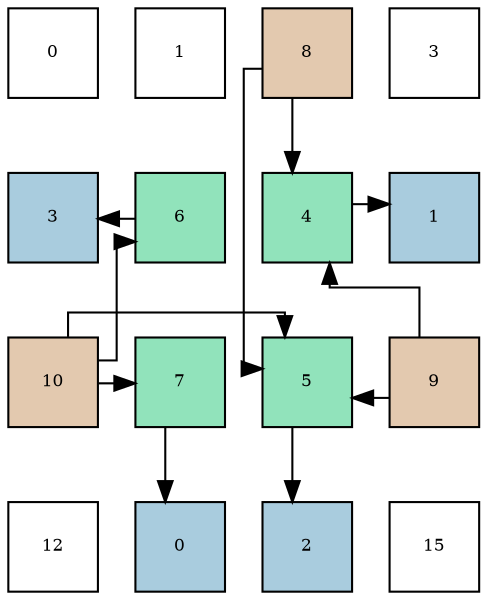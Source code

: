 digraph layout{
 rankdir=TB;
 splines=ortho;
 node [style=filled shape=square fixedsize=true width=0.6];
0[label="0", fontsize=8, fillcolor="#ffffff"];
1[label="1", fontsize=8, fillcolor="#ffffff"];
2[label="8", fontsize=8, fillcolor="#e3c9af"];
3[label="3", fontsize=8, fillcolor="#ffffff"];
4[label="3", fontsize=8, fillcolor="#a9ccde"];
5[label="6", fontsize=8, fillcolor="#91e3bb"];
6[label="4", fontsize=8, fillcolor="#91e3bb"];
7[label="1", fontsize=8, fillcolor="#a9ccde"];
8[label="10", fontsize=8, fillcolor="#e3c9af"];
9[label="7", fontsize=8, fillcolor="#91e3bb"];
10[label="5", fontsize=8, fillcolor="#91e3bb"];
11[label="9", fontsize=8, fillcolor="#e3c9af"];
12[label="12", fontsize=8, fillcolor="#ffffff"];
13[label="0", fontsize=8, fillcolor="#a9ccde"];
14[label="2", fontsize=8, fillcolor="#a9ccde"];
15[label="15", fontsize=8, fillcolor="#ffffff"];
edge [constraint=false, style=vis];9 -> 13;
6 -> 7;
10 -> 14;
5 -> 4;
2 -> 6;
11 -> 6;
2 -> 10;
11 -> 10;
8 -> 10;
8 -> 5;
8 -> 9;
edge [constraint=true, style=invis];
0 -> 4 -> 8 -> 12;
1 -> 5 -> 9 -> 13;
2 -> 6 -> 10 -> 14;
3 -> 7 -> 11 -> 15;
rank = same {0 -> 1 -> 2 -> 3};
rank = same {4 -> 5 -> 6 -> 7};
rank = same {8 -> 9 -> 10 -> 11};
rank = same {12 -> 13 -> 14 -> 15};
}
